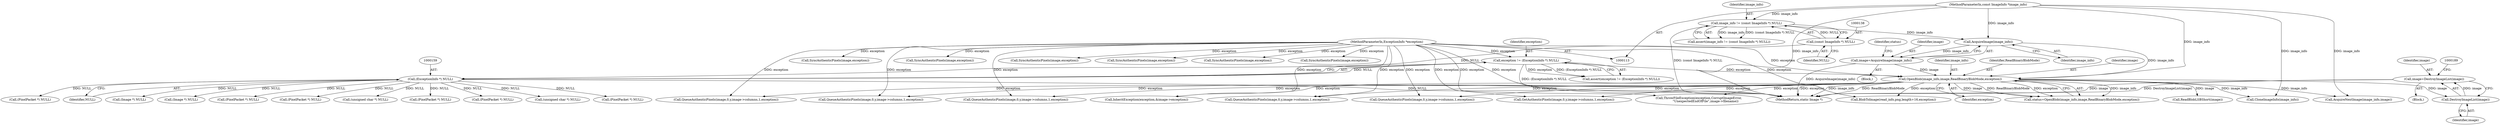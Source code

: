 digraph "0_ImageMagick_f6e9d0d9955e85bdd7540b251cd50d598dacc5e6_25@pointer" {
"1000183" [label="(Call,image=DestroyImageList(image))"];
"1000185" [label="(Call,DestroyImageList(image))"];
"1000173" [label="(Call,OpenBlob(image_info,image,ReadBinaryBlobMode,exception))"];
"1000169" [label="(Call,AcquireImage(image_info))"];
"1000135" [label="(Call,image_info != (const ImageInfo *) NULL)"];
"1000114" [label="(MethodParameterIn,const ImageInfo *image_info)"];
"1000137" [label="(Call,(const ImageInfo *) NULL)"];
"1000167" [label="(Call,image=AcquireImage(image_info))"];
"1000156" [label="(Call,exception != (ExceptionInfo *) NULL)"];
"1000115" [label="(MethodParameterIn,ExceptionInfo *exception)"];
"1000158" [label="(Call,(ExceptionInfo *) NULL)"];
"1000556" [label="(Call,BlobToImage(read_info,png,length+16,exception))"];
"1000116" [label="(Block,)"];
"1001330" [label="(Call,QueueAuthenticPixels(image,0,y,image->columns,1,exception))"];
"1000184" [label="(Identifier,image)"];
"1001158" [label="(Call,(PixelPacket *) NULL)"];
"1000182" [label="(Block,)"];
"1000170" [label="(Identifier,image_info)"];
"1000931" [label="(Call,(unsigned char *) NULL)"];
"1001488" [label="(Call,QueueAuthenticPixels(image,0,y,image->columns,1,exception))"];
"1000114" [label="(MethodParameterIn,const ImageInfo *image_info)"];
"1000197" [label="(Call,ReadBlobLSBShort(image))"];
"1000157" [label="(Identifier,exception)"];
"1000136" [label="(Identifier,image_info)"];
"1000167" [label="(Call,image=AcquireImage(image_info))"];
"1001342" [label="(Call,(PixelPacket *) NULL)"];
"1001071" [label="(Call,InheritException(exception,&image->exception))"];
"1000115" [label="(MethodParameterIn,ExceptionInfo *exception)"];
"1001743" [label="(Call,(PixelPacket *) NULL)"];
"1002135" [label="(MethodReturn,static Image *)"];
"1000174" [label="(Identifier,image_info)"];
"1001731" [label="(Call,QueueAuthenticPixels(image,0,y,image->columns,1,exception))"];
"1001146" [label="(Call,QueueAuthenticPixels(image,0,y,image->columns,1,exception))"];
"1000135" [label="(Call,image_info != (const ImageInfo *) NULL)"];
"1001550" [label="(Call,SyncAuthenticPixels(image,exception))"];
"1000173" [label="(Call,OpenBlob(image_info,image,ReadBinaryBlobMode,exception))"];
"1001675" [label="(Call,SyncAuthenticPixels(image,exception))"];
"1000186" [label="(Identifier,image)"];
"1000137" [label="(Call,(const ImageInfo *) NULL)"];
"1000176" [label="(Identifier,ReadBinaryBlobMode)"];
"1000156" [label="(Call,exception != (ExceptionInfo *) NULL)"];
"1000168" [label="(Identifier,image)"];
"1001433" [label="(Call,SyncAuthenticPixels(image,exception))"];
"1001500" [label="(Call,(PixelPacket *) NULL)"];
"1000470" [label="(Call,(unsigned char *) NULL)"];
"1001275" [label="(Call,SyncAuthenticPixels(image,exception))"];
"1001617" [label="(Call,(PixelPacket *) NULL)"];
"1001899" [label="(Call,GetAuthenticPixels(image,0,y,image->columns,1,exception))"];
"1000175" [label="(Identifier,image)"];
"1002051" [label="(Call,ThrowFileException(exception,CorruptImageError,\n              \"UnexpectedEndOfFile\",image->filename))"];
"1000172" [label="(Identifier,status)"];
"1000183" [label="(Call,image=DestroyImageList(image))"];
"1001605" [label="(Call,QueueAuthenticPixels(image,0,y,image->columns,1,exception))"];
"1000158" [label="(Call,(ExceptionInfo *) NULL)"];
"1000544" [label="(Call,CloneImageInfo(image_info))"];
"1002091" [label="(Call,AcquireNextImage(image_info,image))"];
"1000185" [label="(Call,DestroyImageList(image))"];
"1001911" [label="(Call,(PixelPacket *) NULL)"];
"1000134" [label="(Call,assert(image_info != (const ImageInfo *) NULL))"];
"1000177" [label="(Identifier,exception)"];
"1002040" [label="(Call,SyncAuthenticPixels(image,exception))"];
"1000155" [label="(Call,assert(exception != (ExceptionInfo *) NULL))"];
"1000171" [label="(Call,status=OpenBlob(image_info,image,ReadBinaryBlobMode,exception))"];
"1000169" [label="(Call,AcquireImage(image_info))"];
"1000139" [label="(Identifier,NULL)"];
"1000160" [label="(Identifier,NULL)"];
"1001820" [label="(Call,SyncAuthenticPixels(image,exception))"];
"1002098" [label="(Call,(Image *) NULL)"];
"1000188" [label="(Call,(Image *) NULL)"];
"1000183" -> "1000182"  [label="AST: "];
"1000183" -> "1000185"  [label="CFG: "];
"1000184" -> "1000183"  [label="AST: "];
"1000185" -> "1000183"  [label="AST: "];
"1000189" -> "1000183"  [label="CFG: "];
"1000183" -> "1002135"  [label="DDG: DestroyImageList(image)"];
"1000183" -> "1002135"  [label="DDG: image"];
"1000185" -> "1000183"  [label="DDG: image"];
"1000185" -> "1000186"  [label="CFG: "];
"1000186" -> "1000185"  [label="AST: "];
"1000173" -> "1000185"  [label="DDG: image"];
"1000173" -> "1000171"  [label="AST: "];
"1000173" -> "1000177"  [label="CFG: "];
"1000174" -> "1000173"  [label="AST: "];
"1000175" -> "1000173"  [label="AST: "];
"1000176" -> "1000173"  [label="AST: "];
"1000177" -> "1000173"  [label="AST: "];
"1000171" -> "1000173"  [label="CFG: "];
"1000173" -> "1002135"  [label="DDG: ReadBinaryBlobMode"];
"1000173" -> "1002135"  [label="DDG: exception"];
"1000173" -> "1002135"  [label="DDG: image_info"];
"1000173" -> "1000171"  [label="DDG: image_info"];
"1000173" -> "1000171"  [label="DDG: image"];
"1000173" -> "1000171"  [label="DDG: ReadBinaryBlobMode"];
"1000173" -> "1000171"  [label="DDG: exception"];
"1000169" -> "1000173"  [label="DDG: image_info"];
"1000114" -> "1000173"  [label="DDG: image_info"];
"1000167" -> "1000173"  [label="DDG: image"];
"1000156" -> "1000173"  [label="DDG: exception"];
"1000115" -> "1000173"  [label="DDG: exception"];
"1000173" -> "1000197"  [label="DDG: image"];
"1000173" -> "1000544"  [label="DDG: image_info"];
"1000173" -> "1000556"  [label="DDG: exception"];
"1000173" -> "1001071"  [label="DDG: exception"];
"1000173" -> "1001146"  [label="DDG: exception"];
"1000173" -> "1001330"  [label="DDG: exception"];
"1000173" -> "1001488"  [label="DDG: exception"];
"1000173" -> "1001605"  [label="DDG: exception"];
"1000173" -> "1001731"  [label="DDG: exception"];
"1000173" -> "1001899"  [label="DDG: exception"];
"1000173" -> "1002051"  [label="DDG: exception"];
"1000173" -> "1002091"  [label="DDG: image_info"];
"1000169" -> "1000167"  [label="AST: "];
"1000169" -> "1000170"  [label="CFG: "];
"1000170" -> "1000169"  [label="AST: "];
"1000167" -> "1000169"  [label="CFG: "];
"1000169" -> "1000167"  [label="DDG: image_info"];
"1000135" -> "1000169"  [label="DDG: image_info"];
"1000114" -> "1000169"  [label="DDG: image_info"];
"1000135" -> "1000134"  [label="AST: "];
"1000135" -> "1000137"  [label="CFG: "];
"1000136" -> "1000135"  [label="AST: "];
"1000137" -> "1000135"  [label="AST: "];
"1000134" -> "1000135"  [label="CFG: "];
"1000135" -> "1002135"  [label="DDG: (const ImageInfo *) NULL"];
"1000135" -> "1000134"  [label="DDG: image_info"];
"1000135" -> "1000134"  [label="DDG: (const ImageInfo *) NULL"];
"1000114" -> "1000135"  [label="DDG: image_info"];
"1000137" -> "1000135"  [label="DDG: NULL"];
"1000114" -> "1000113"  [label="AST: "];
"1000114" -> "1002135"  [label="DDG: image_info"];
"1000114" -> "1000544"  [label="DDG: image_info"];
"1000114" -> "1002091"  [label="DDG: image_info"];
"1000137" -> "1000139"  [label="CFG: "];
"1000138" -> "1000137"  [label="AST: "];
"1000139" -> "1000137"  [label="AST: "];
"1000137" -> "1000158"  [label="DDG: NULL"];
"1000167" -> "1000116"  [label="AST: "];
"1000168" -> "1000167"  [label="AST: "];
"1000172" -> "1000167"  [label="CFG: "];
"1000167" -> "1002135"  [label="DDG: AcquireImage(image_info)"];
"1000156" -> "1000155"  [label="AST: "];
"1000156" -> "1000158"  [label="CFG: "];
"1000157" -> "1000156"  [label="AST: "];
"1000158" -> "1000156"  [label="AST: "];
"1000155" -> "1000156"  [label="CFG: "];
"1000156" -> "1002135"  [label="DDG: (ExceptionInfo *) NULL"];
"1000156" -> "1000155"  [label="DDG: exception"];
"1000156" -> "1000155"  [label="DDG: (ExceptionInfo *) NULL"];
"1000115" -> "1000156"  [label="DDG: exception"];
"1000158" -> "1000156"  [label="DDG: NULL"];
"1000115" -> "1000113"  [label="AST: "];
"1000115" -> "1002135"  [label="DDG: exception"];
"1000115" -> "1000556"  [label="DDG: exception"];
"1000115" -> "1001071"  [label="DDG: exception"];
"1000115" -> "1001146"  [label="DDG: exception"];
"1000115" -> "1001275"  [label="DDG: exception"];
"1000115" -> "1001330"  [label="DDG: exception"];
"1000115" -> "1001433"  [label="DDG: exception"];
"1000115" -> "1001488"  [label="DDG: exception"];
"1000115" -> "1001550"  [label="DDG: exception"];
"1000115" -> "1001605"  [label="DDG: exception"];
"1000115" -> "1001675"  [label="DDG: exception"];
"1000115" -> "1001731"  [label="DDG: exception"];
"1000115" -> "1001820"  [label="DDG: exception"];
"1000115" -> "1001899"  [label="DDG: exception"];
"1000115" -> "1002040"  [label="DDG: exception"];
"1000115" -> "1002051"  [label="DDG: exception"];
"1000158" -> "1000160"  [label="CFG: "];
"1000159" -> "1000158"  [label="AST: "];
"1000160" -> "1000158"  [label="AST: "];
"1000158" -> "1002135"  [label="DDG: NULL"];
"1000158" -> "1000188"  [label="DDG: NULL"];
"1000158" -> "1000470"  [label="DDG: NULL"];
"1000158" -> "1000931"  [label="DDG: NULL"];
"1000158" -> "1001158"  [label="DDG: NULL"];
"1000158" -> "1001342"  [label="DDG: NULL"];
"1000158" -> "1001500"  [label="DDG: NULL"];
"1000158" -> "1001617"  [label="DDG: NULL"];
"1000158" -> "1001743"  [label="DDG: NULL"];
"1000158" -> "1001911"  [label="DDG: NULL"];
"1000158" -> "1002098"  [label="DDG: NULL"];
}
